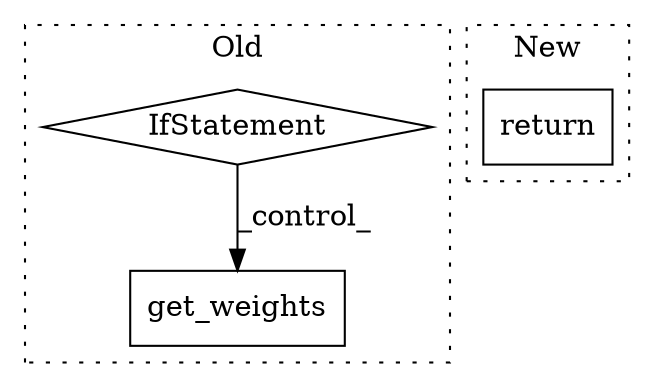 digraph G {
subgraph cluster0 {
1 [label="get_weights" a="32" s="15868" l="13" shape="box"];
3 [label="IfStatement" a="25" s="15810,15830" l="4,2" shape="diamond"];
label = "Old";
style="dotted";
}
subgraph cluster1 {
2 [label="return" a="41" s="15816" l="7" shape="box"];
label = "New";
style="dotted";
}
3 -> 1 [label="_control_"];
}